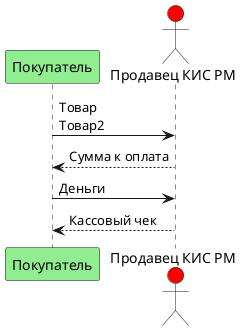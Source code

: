 @startuml

participant "Покупатель" as p #LightGreen
actor "Продавец КИС РМ" as sm #red


p -> sm: Товар \nТовар2
p <-- sm: Сумма к оплата
p -> sm: Деньги
sm --> p: Кассовый чек

@enduml